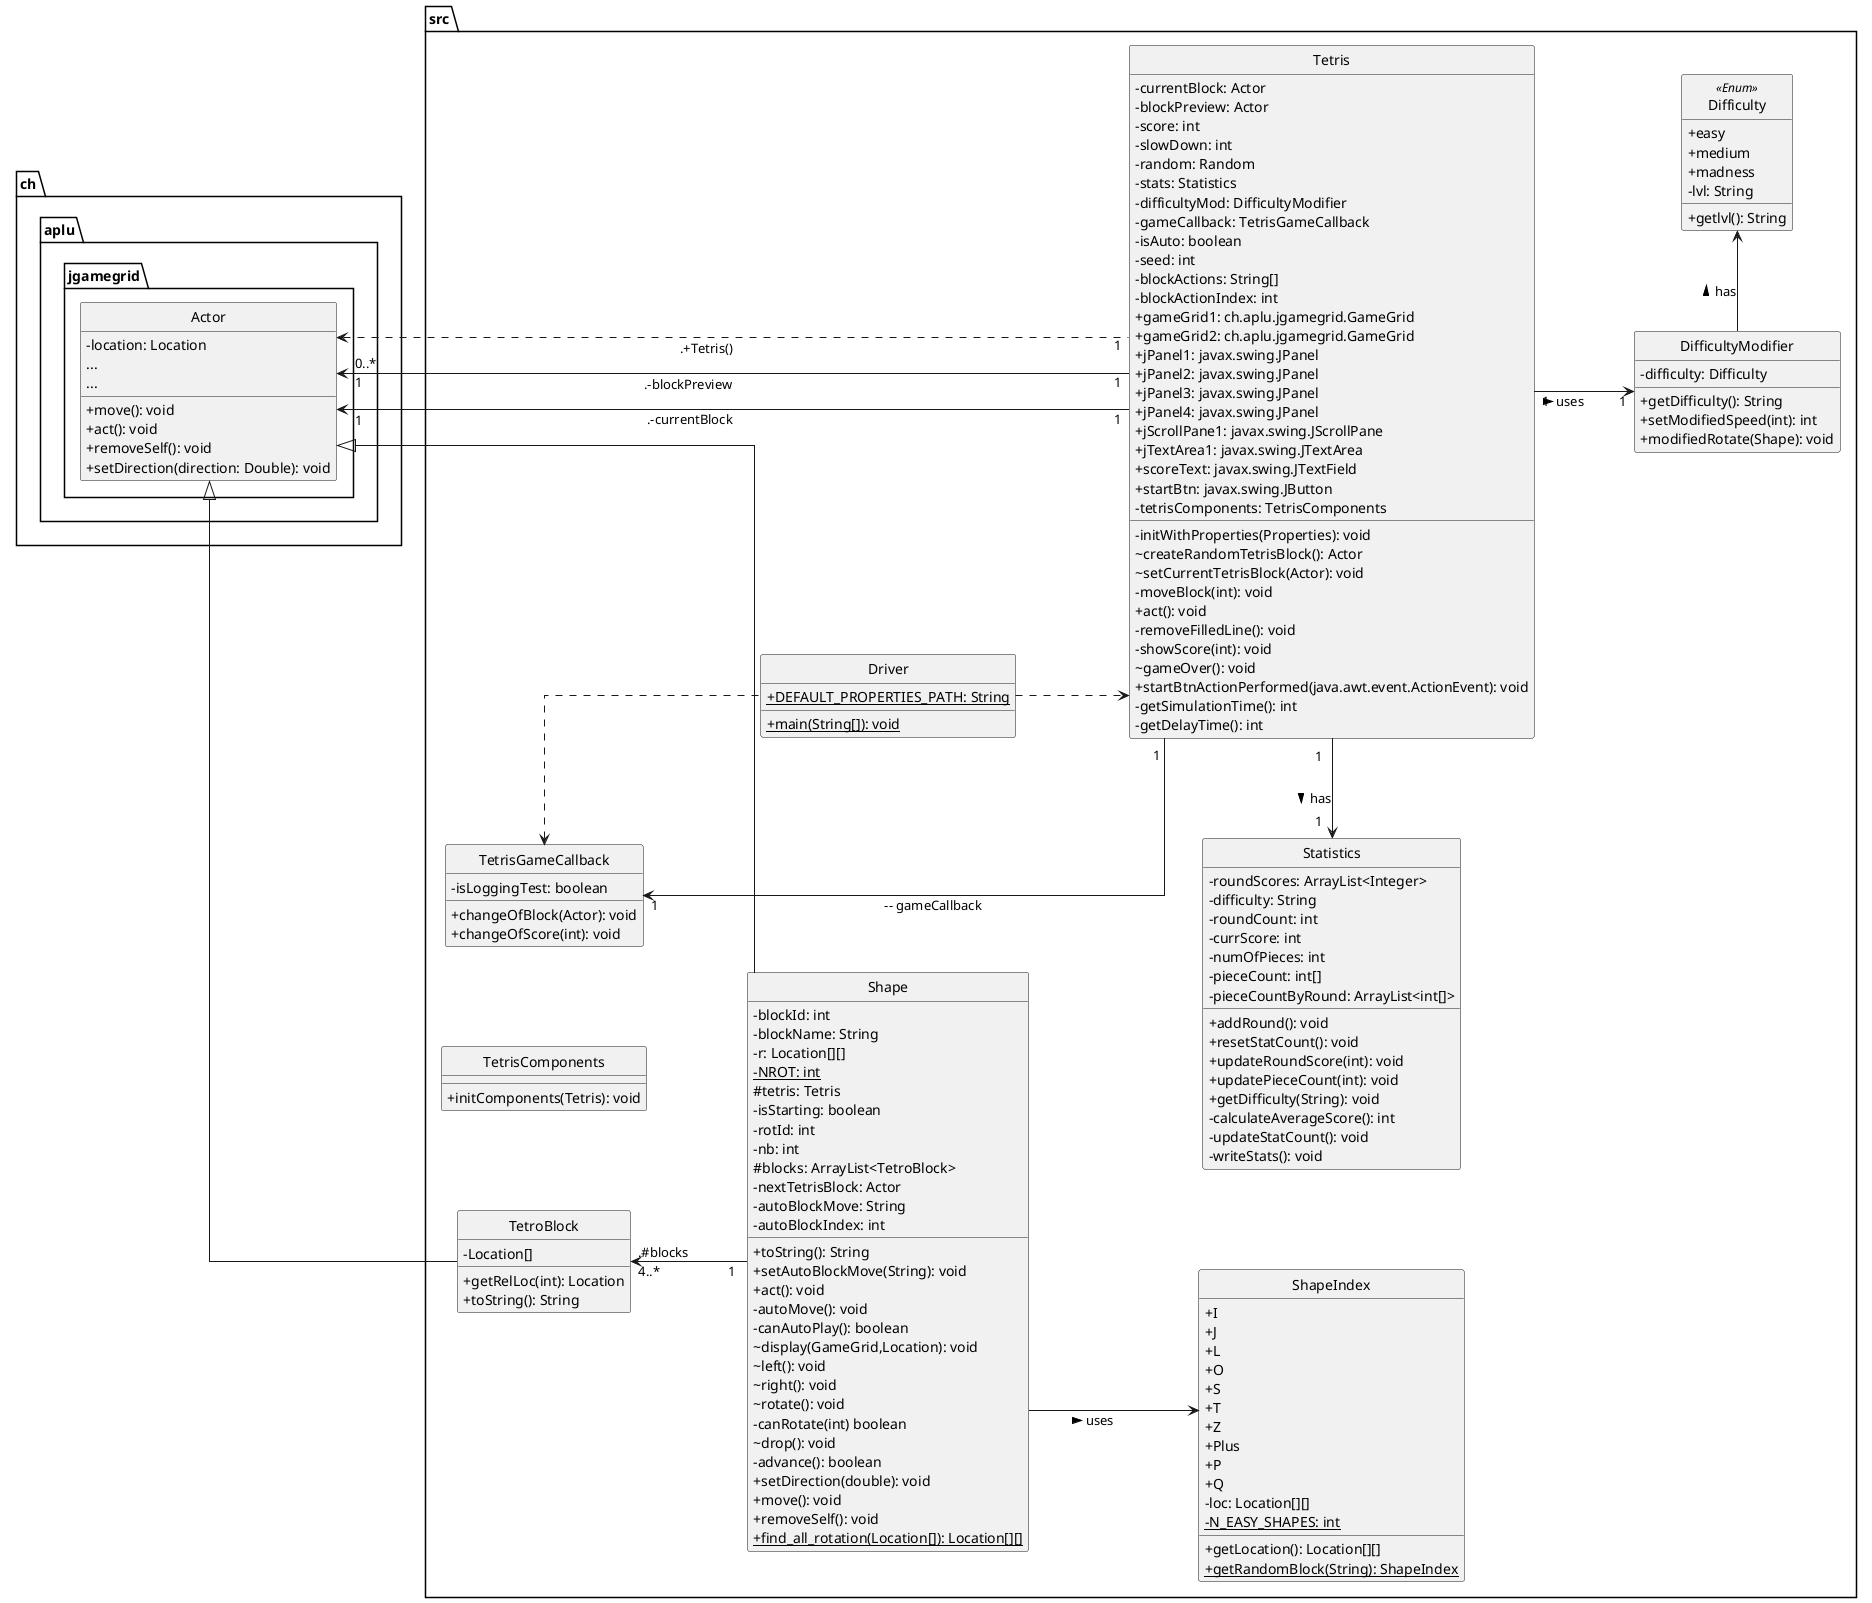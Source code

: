 @startuml


left to right direction
skinparam linetype ortho
skinparam HorizontalAlignment center
skinparam classAttributeIconSize 0
skinparam nodesep 100
skinparam ranksep 100
skinparam style strictuml

class src.Shape {
- blockId: int
- blockName: String
- r: Location[][]
- {static} NROT: int
# tetris: Tetris
- isStarting: boolean
- rotId: int
- nb: int
# blocks: ArrayList<TetroBlock>
- nextTetrisBlock: Actor
- autoBlockMove: String
- autoBlockIndex: int
+ toString(): String
+ setAutoBlockMove(String): void
+ act(): void
- autoMove(): void
- canAutoPlay(): boolean
~ display(GameGrid,Location): void
~ left(): void
~ right(): void
~ rotate(): void
- canRotate(int) boolean
~ drop(): void
- advance(): boolean
+ setDirection(double): void
+ move(): void
+ removeSelf(): void
+ {static} find_all_rotation(Location[]): Location[][]
}
enum src.ShapeIndex {
+  I
+  J
+  L
+  O
+  S
+  T
+  Z
+  Plus
+  P
+  Q
- loc: Location[][]
- {static} N_EASY_SHAPES: int
+ getLocation(): Location[][]
+ {static} getRandomBlock(String): ShapeIndex
}
class src.TetrisComponents {
+ initComponents(Tetris): void
}

class src.DifficultyModifier {
- difficulty: Difficulty
+ getDifficulty(): String
+ setModifiedSpeed(int): int
+ modifiedRotate(Shape): void
}
enum src.Difficulty <<Enum>> {
+  easy
+  medium
+  madness
- lvl: String
+ getlvl(): String
}
class src.Tetris {
- currentBlock: Actor
- blockPreview: Actor
- score: int
- slowDown: int
- random: Random
- stats: Statistics
- difficultyMod: DifficultyModifier
- gameCallback: TetrisGameCallback
- isAuto: boolean
- seed: int
- blockActions: String[]
- blockActionIndex: int
+ gameGrid1: ch.aplu.jgamegrid.GameGrid
+ gameGrid2: ch.aplu.jgamegrid.GameGrid
+ jPanel1: javax.swing.JPanel
+ jPanel2: javax.swing.JPanel
+ jPanel3: javax.swing.JPanel
+ jPanel4: javax.swing.JPanel
+ jScrollPane1: javax.swing.JScrollPane
+ jTextArea1: javax.swing.JTextArea
+ scoreText: javax.swing.JTextField
+ startBtn: javax.swing.JButton
- tetrisComponents: TetrisComponents
- initWithProperties(Properties): void
~ createRandomTetrisBlock(): Actor
~ setCurrentTetrisBlock(Actor): void
- moveBlock(int): void
+ act(): void
- removeFilledLine(): void
- showScore(int): void
~ gameOver(): void
+ startBtnActionPerformed(java.awt.event.ActionEvent): void
- getSimulationTime(): int
- getDelayTime(): int
}
class src.Statistics {
- roundScores: ArrayList<Integer>
- difficulty: String
- roundCount: int
- currScore: int
- numOfPieces: int
- pieceCount: int[]
- pieceCountByRound: ArrayList<int[]>
+ addRound(): void
+ resetStatCount(): void
+ updateRoundScore(int): void
+ updatePieceCount(int): void
+ getDifficulty(String): void
- calculateAverageScore(): int
- updateStatCount(): void
- writeStats(): void
}
class src.TetroBlock {
- Location[]
+ getRelLoc(int): Location
+ toString(): String
}
class src.Driver {
+ {static} DEFAULT_PROPERTIES_PATH: String
+ {static} main(String[]): void
}
class src.TetrisGameCallback {
- isLoggingTest: boolean
+ changeOfBlock(Actor): void
+ changeOfScore(int): void
}
class ch.aplu.jgamegrid.Actor{
- location: Location
...
+ move(): void
+ act(): void
+ removeSelf(): void
+ setDirection(direction: Double): void
...
}


ch.aplu.jgamegrid.Actor <|-- src.Shape
ch.aplu.jgamegrid.Actor "   1"<-- "1"src.Tetris: .-currentBlock
ch.aplu.jgamegrid.Actor "   1" <-- "1" src.Tetris: .-blockPreview
ch.aplu.jgamegrid.Actor "\n   0..*"<.... "1"src.Tetris:  .+Tetris()
ch.aplu.jgamegrid.Actor <|-- src.TetroBlock
src.Tetris <.u. src.Driver
src.TetrisGameCallback <.. src.Driver
src.Tetris "1"-l->"1" src.TetrisGameCallback: "-- gameCallback"
src.TetroBlock "4..*"<--"1 " src.Shape: .#blocks
src.ShapeIndex <-u- src.Shape: uses <
src.Statistics "1   "<-r-"1   "src.Tetris:  has <
src.DifficultyModifier -r-> src.Difficulty: has >
src.Tetris "1" --> " 1" src.DifficultyModifier: uses >
@enduml